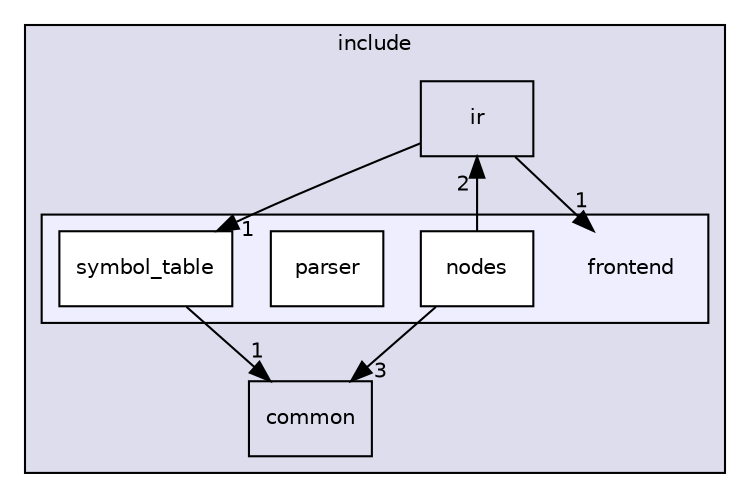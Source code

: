 digraph "include/frontend" {
  compound=true
  node [ fontsize="10", fontname="Helvetica"];
  edge [ labelfontsize="10", labelfontname="Helvetica"];
  subgraph clusterdir_d44c64559bbebec7f509842c48db8b23 {
    graph [ bgcolor="#ddddee", pencolor="black", label="include" fontname="Helvetica", fontsize="10", URL="dir_d44c64559bbebec7f509842c48db8b23.html"]
  dir_45e6f8f5dcd21a88a37c78d1bb277139 [shape=box label="ir" URL="dir_45e6f8f5dcd21a88a37c78d1bb277139.html"];
  dir_0966d06610f72609fd9aa4979c2b5a92 [shape=box label="common" URL="dir_0966d06610f72609fd9aa4979c2b5a92.html"];
  subgraph clusterdir_eb115ec9491646c1ecef798c7f8cfffa {
    graph [ bgcolor="#eeeeff", pencolor="black", label="" URL="dir_eb115ec9491646c1ecef798c7f8cfffa.html"];
    dir_eb115ec9491646c1ecef798c7f8cfffa [shape=plaintext label="frontend"];
  dir_a30b37d709c268cd38c009caafee2937 [shape=box label="nodes" fillcolor="white" style="filled" URL="dir_a30b37d709c268cd38c009caafee2937.html"];
  dir_ba21f63997c345e6f5d948884743c0ed [shape=box label="parser" fillcolor="white" style="filled" URL="dir_ba21f63997c345e6f5d948884743c0ed.html"];
  dir_9e1dccccdc08b878dc0a738b53392ea5 [shape=box label="symbol_table" fillcolor="white" style="filled" URL="dir_9e1dccccdc08b878dc0a738b53392ea5.html"];
  }
  }
  dir_45e6f8f5dcd21a88a37c78d1bb277139->dir_9e1dccccdc08b878dc0a738b53392ea5 [headlabel="1", labeldistance=1.5 headhref="dir_000028_000027.html"];
  dir_45e6f8f5dcd21a88a37c78d1bb277139->dir_eb115ec9491646c1ecef798c7f8cfffa [headlabel="1", labeldistance=1.5 headhref="dir_000028_000023.html"];
  dir_9e1dccccdc08b878dc0a738b53392ea5->dir_0966d06610f72609fd9aa4979c2b5a92 [headlabel="1", labeldistance=1.5 headhref="dir_000027_000022.html"];
  dir_a30b37d709c268cd38c009caafee2937->dir_0966d06610f72609fd9aa4979c2b5a92 [headlabel="3", labeldistance=1.5 headhref="dir_000024_000022.html"];
  dir_a30b37d709c268cd38c009caafee2937->dir_45e6f8f5dcd21a88a37c78d1bb277139 [headlabel="2", labeldistance=1.5 headhref="dir_000024_000028.html"];
}
